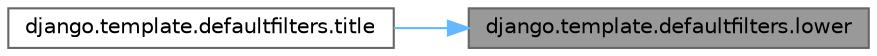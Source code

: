 digraph "django.template.defaultfilters.lower"
{
 // LATEX_PDF_SIZE
  bgcolor="transparent";
  edge [fontname=Helvetica,fontsize=10,labelfontname=Helvetica,labelfontsize=10];
  node [fontname=Helvetica,fontsize=10,shape=box,height=0.2,width=0.4];
  rankdir="RL";
  Node1 [id="Node000001",label="django.template.defaultfilters.lower",height=0.2,width=0.4,color="gray40", fillcolor="grey60", style="filled", fontcolor="black",tooltip=" "];
  Node1 -> Node2 [id="edge1_Node000001_Node000002",dir="back",color="steelblue1",style="solid",tooltip=" "];
  Node2 [id="Node000002",label="django.template.defaultfilters.title",height=0.2,width=0.4,color="grey40", fillcolor="white", style="filled",URL="$namespacedjango_1_1template_1_1defaultfilters.html#a591c3e47ab76f2aa342990ae996e87eb",tooltip=" "];
}
